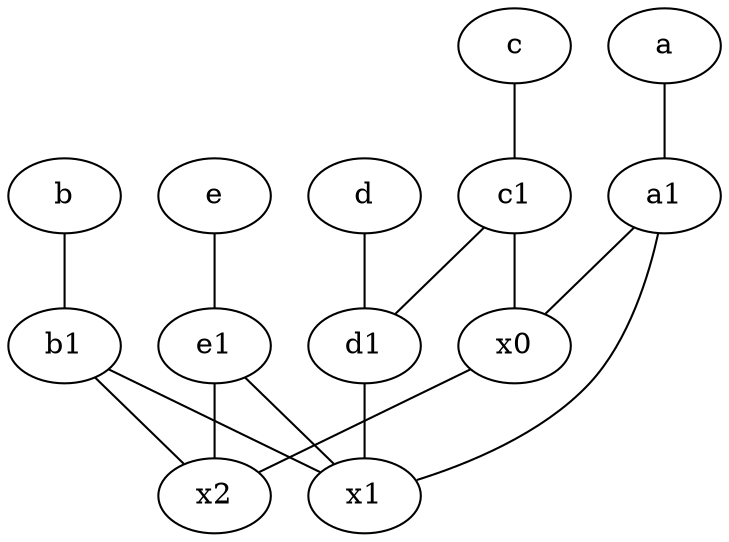 graph {
	node [labelfontsize=50]
	c [labelfontsize=50 pos="4.5,2!"]
	b [labelfontsize=50 pos="10,4!"]
	x1 [labelfontsize=50]
	x2 [labelfontsize=50]
	b1 [labelfontsize=50 pos="9,4!"]
	x0 [labelfontsize=50]
	d1 [labelfontsize=50 pos="3,5!"]
	e1 [labelfontsize=50 pos="7,7!"]
	d [labelfontsize=50 pos="2,5!"]
	e [labelfontsize=50 pos="7,9!"]
	a1 [labelfontsize=50 pos="8,3!"]
	c1 [labelfontsize=50 pos="4.5,3!"]
	a [labelfontsize=50 pos="8,2!"]
	b1 -- x1
	a1 -- x1
	b -- b1
	c -- c1
	b1 -- x2
	e -- e1
	c1 -- x0
	c1 -- d1
	d -- d1
	e1 -- x1
	e1 -- x2
	x0 -- x2
	a -- a1
	a1 -- x0
	d1 -- x1
}
